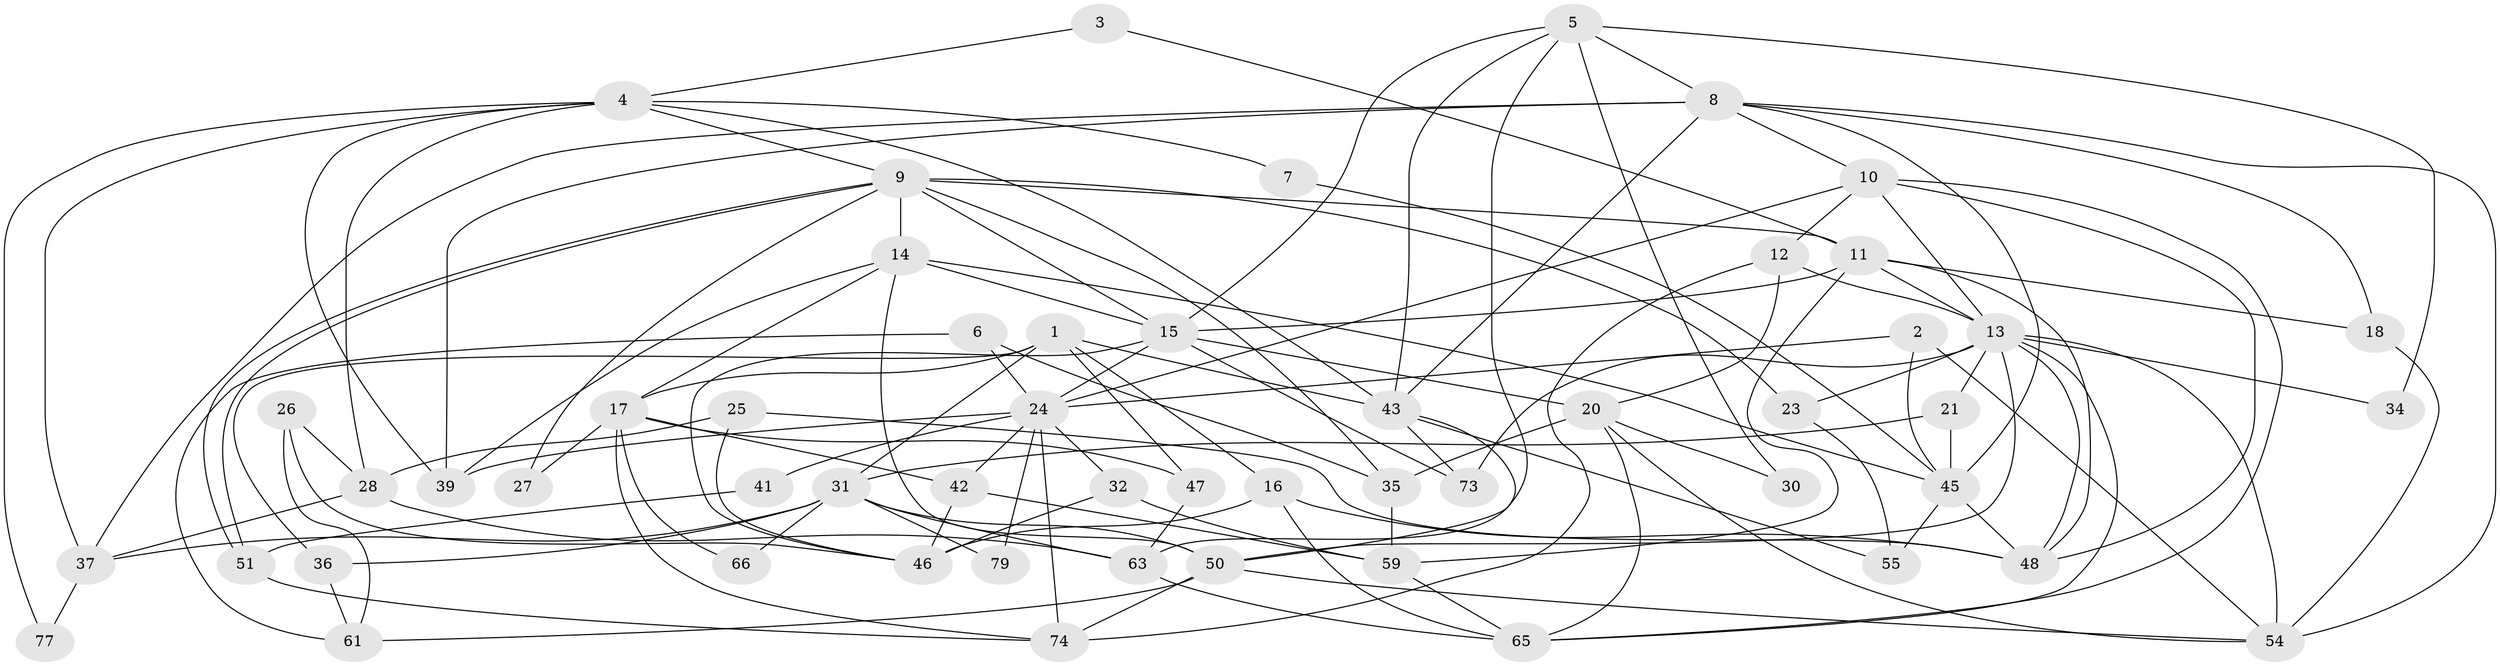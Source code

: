 // Generated by graph-tools (version 1.1) at 2025/24/03/03/25 07:24:04]
// undirected, 54 vertices, 129 edges
graph export_dot {
graph [start="1"]
  node [color=gray90,style=filled];
  1 [super="+56"];
  2;
  3;
  4 [super="+67"];
  5;
  6;
  7;
  8 [super="+70"];
  9 [super="+58"];
  10 [super="+75"];
  11 [super="+80"];
  12 [super="+40"];
  13 [super="+19"];
  14 [super="+44"];
  15 [super="+53"];
  16 [super="+29"];
  17 [super="+22"];
  18;
  20;
  21;
  23;
  24 [super="+38"];
  25;
  26;
  27;
  28 [super="+33"];
  30;
  31 [super="+52"];
  32 [super="+81"];
  34;
  35 [super="+57"];
  36;
  37 [super="+76"];
  39;
  41;
  42 [super="+49"];
  43 [super="+64"];
  45 [super="+62"];
  46 [super="+71"];
  47;
  48 [super="+60"];
  50 [super="+72"];
  51;
  54 [super="+69"];
  55;
  59 [super="+78"];
  61 [super="+68"];
  63;
  65;
  66;
  73;
  74;
  77;
  79;
  1 -- 31;
  1 -- 17 [weight=2];
  1 -- 36;
  1 -- 47;
  1 -- 16;
  1 -- 43;
  2 -- 24;
  2 -- 45;
  2 -- 54;
  3 -- 4;
  3 -- 11;
  4 -- 39;
  4 -- 7;
  4 -- 28;
  4 -- 77;
  4 -- 9;
  4 -- 43;
  4 -- 37;
  5 -- 15;
  5 -- 43;
  5 -- 8;
  5 -- 30;
  5 -- 34;
  5 -- 63;
  6 -- 61;
  6 -- 35;
  6 -- 24;
  7 -- 45;
  8 -- 43 [weight=2];
  8 -- 39;
  8 -- 54;
  8 -- 10;
  8 -- 18;
  8 -- 45;
  8 -- 37;
  9 -- 51;
  9 -- 51;
  9 -- 15;
  9 -- 23;
  9 -- 27;
  9 -- 11;
  9 -- 35;
  9 -- 14;
  10 -- 65;
  10 -- 13;
  10 -- 48;
  10 -- 12;
  10 -- 24;
  11 -- 18;
  11 -- 13;
  11 -- 48;
  11 -- 59;
  11 -- 15;
  12 -- 20;
  12 -- 74;
  12 -- 13;
  13 -- 23;
  13 -- 34;
  13 -- 65;
  13 -- 50;
  13 -- 21;
  13 -- 73;
  13 -- 48;
  13 -- 54;
  14 -- 50;
  14 -- 45;
  14 -- 15;
  14 -- 17;
  14 -- 39;
  15 -- 73;
  15 -- 20;
  15 -- 24;
  15 -- 46;
  16 -- 46;
  16 -- 65;
  16 -- 48;
  17 -- 74;
  17 -- 27;
  17 -- 66;
  17 -- 47;
  17 -- 42;
  18 -- 54;
  20 -- 65;
  20 -- 30;
  20 -- 54;
  20 -- 35;
  21 -- 45;
  21 -- 31;
  23 -- 55;
  24 -- 32;
  24 -- 41;
  24 -- 79;
  24 -- 42;
  24 -- 74;
  24 -- 39;
  25 -- 48;
  25 -- 46;
  25 -- 28;
  26 -- 28;
  26 -- 61;
  26 -- 46;
  28 -- 63;
  28 -- 37;
  31 -- 63;
  31 -- 36;
  31 -- 50;
  31 -- 66;
  31 -- 79;
  31 -- 37;
  32 -- 46 [weight=2];
  32 -- 59;
  35 -- 59;
  36 -- 61;
  37 -- 77;
  41 -- 51;
  42 -- 59;
  42 -- 46;
  43 -- 55;
  43 -- 73;
  43 -- 50;
  45 -- 55;
  45 -- 48;
  47 -- 63;
  50 -- 74;
  50 -- 61;
  50 -- 54;
  51 -- 74;
  59 -- 65;
  63 -- 65;
}
